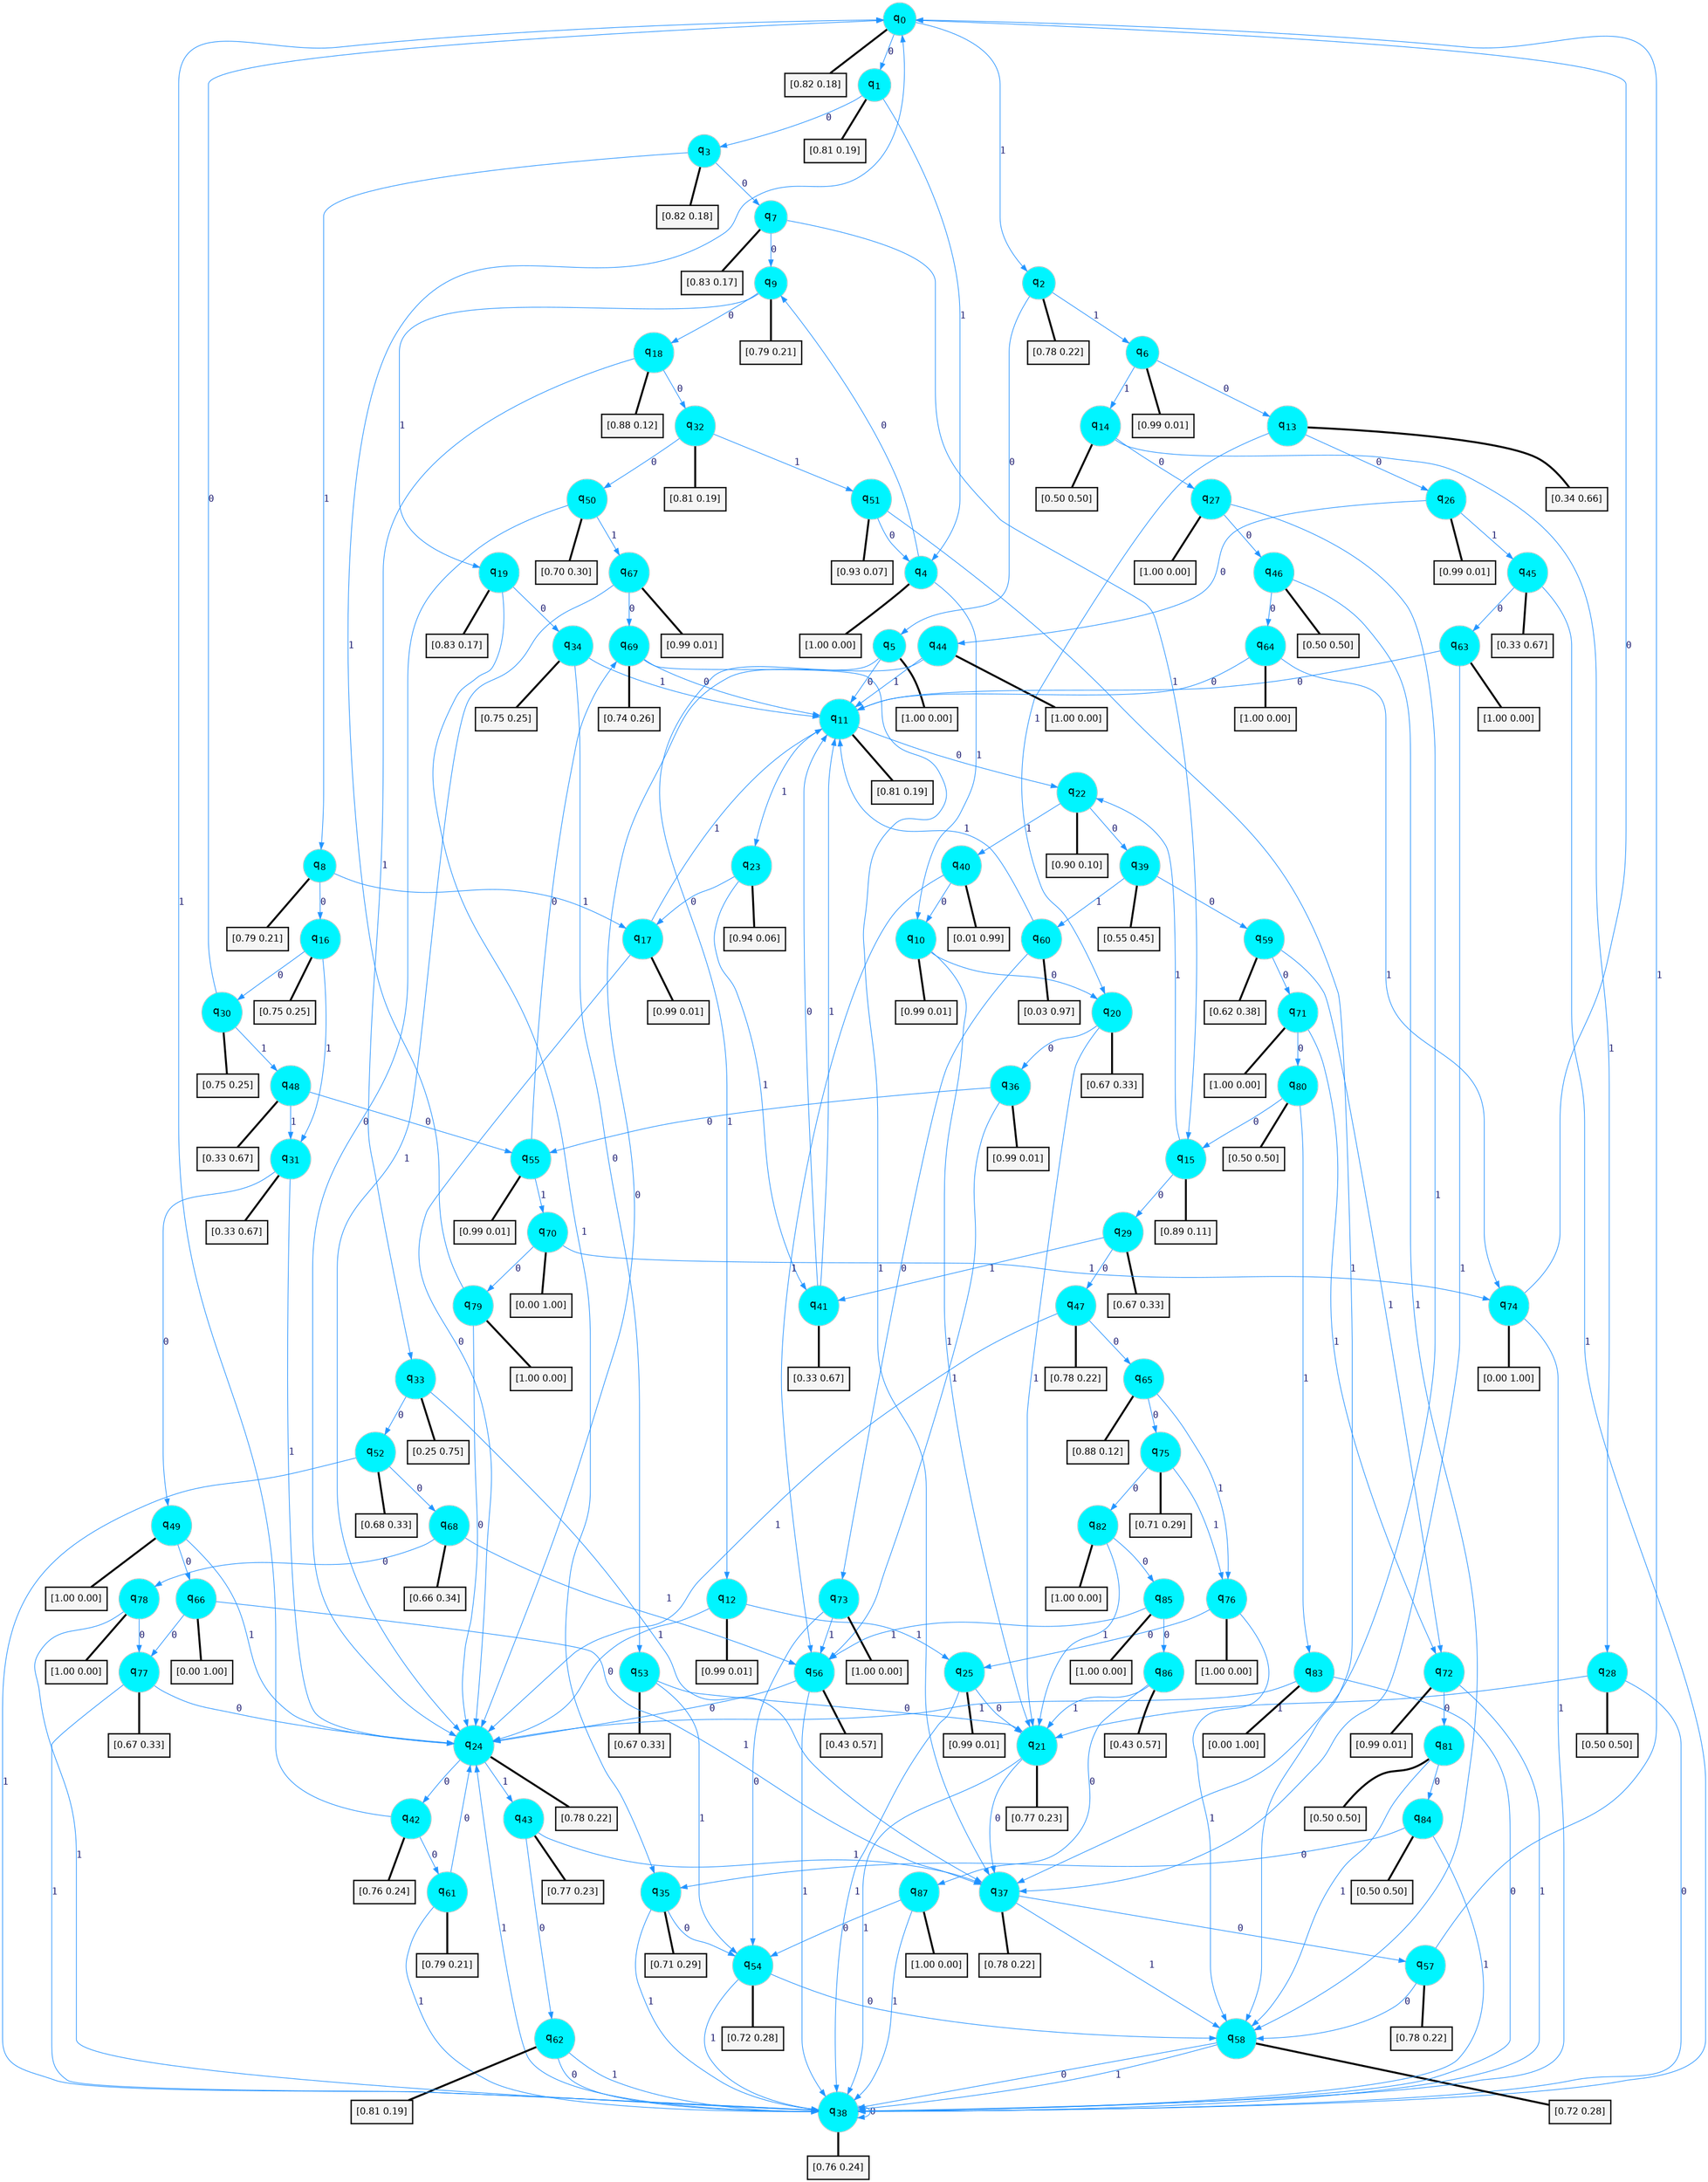 digraph G {
graph [
bgcolor=transparent, dpi=300, rankdir=TD, size="40,25"];
node [
color=gray, fillcolor=turquoise1, fontcolor=black, fontname=Helvetica, fontsize=16, fontweight=bold, shape=circle, style=filled];
edge [
arrowsize=1, color=dodgerblue1, fontcolor=midnightblue, fontname=courier, fontweight=bold, penwidth=1, style=solid, weight=20];
0[label=<q<SUB>0</SUB>>];
1[label=<q<SUB>1</SUB>>];
2[label=<q<SUB>2</SUB>>];
3[label=<q<SUB>3</SUB>>];
4[label=<q<SUB>4</SUB>>];
5[label=<q<SUB>5</SUB>>];
6[label=<q<SUB>6</SUB>>];
7[label=<q<SUB>7</SUB>>];
8[label=<q<SUB>8</SUB>>];
9[label=<q<SUB>9</SUB>>];
10[label=<q<SUB>10</SUB>>];
11[label=<q<SUB>11</SUB>>];
12[label=<q<SUB>12</SUB>>];
13[label=<q<SUB>13</SUB>>];
14[label=<q<SUB>14</SUB>>];
15[label=<q<SUB>15</SUB>>];
16[label=<q<SUB>16</SUB>>];
17[label=<q<SUB>17</SUB>>];
18[label=<q<SUB>18</SUB>>];
19[label=<q<SUB>19</SUB>>];
20[label=<q<SUB>20</SUB>>];
21[label=<q<SUB>21</SUB>>];
22[label=<q<SUB>22</SUB>>];
23[label=<q<SUB>23</SUB>>];
24[label=<q<SUB>24</SUB>>];
25[label=<q<SUB>25</SUB>>];
26[label=<q<SUB>26</SUB>>];
27[label=<q<SUB>27</SUB>>];
28[label=<q<SUB>28</SUB>>];
29[label=<q<SUB>29</SUB>>];
30[label=<q<SUB>30</SUB>>];
31[label=<q<SUB>31</SUB>>];
32[label=<q<SUB>32</SUB>>];
33[label=<q<SUB>33</SUB>>];
34[label=<q<SUB>34</SUB>>];
35[label=<q<SUB>35</SUB>>];
36[label=<q<SUB>36</SUB>>];
37[label=<q<SUB>37</SUB>>];
38[label=<q<SUB>38</SUB>>];
39[label=<q<SUB>39</SUB>>];
40[label=<q<SUB>40</SUB>>];
41[label=<q<SUB>41</SUB>>];
42[label=<q<SUB>42</SUB>>];
43[label=<q<SUB>43</SUB>>];
44[label=<q<SUB>44</SUB>>];
45[label=<q<SUB>45</SUB>>];
46[label=<q<SUB>46</SUB>>];
47[label=<q<SUB>47</SUB>>];
48[label=<q<SUB>48</SUB>>];
49[label=<q<SUB>49</SUB>>];
50[label=<q<SUB>50</SUB>>];
51[label=<q<SUB>51</SUB>>];
52[label=<q<SUB>52</SUB>>];
53[label=<q<SUB>53</SUB>>];
54[label=<q<SUB>54</SUB>>];
55[label=<q<SUB>55</SUB>>];
56[label=<q<SUB>56</SUB>>];
57[label=<q<SUB>57</SUB>>];
58[label=<q<SUB>58</SUB>>];
59[label=<q<SUB>59</SUB>>];
60[label=<q<SUB>60</SUB>>];
61[label=<q<SUB>61</SUB>>];
62[label=<q<SUB>62</SUB>>];
63[label=<q<SUB>63</SUB>>];
64[label=<q<SUB>64</SUB>>];
65[label=<q<SUB>65</SUB>>];
66[label=<q<SUB>66</SUB>>];
67[label=<q<SUB>67</SUB>>];
68[label=<q<SUB>68</SUB>>];
69[label=<q<SUB>69</SUB>>];
70[label=<q<SUB>70</SUB>>];
71[label=<q<SUB>71</SUB>>];
72[label=<q<SUB>72</SUB>>];
73[label=<q<SUB>73</SUB>>];
74[label=<q<SUB>74</SUB>>];
75[label=<q<SUB>75</SUB>>];
76[label=<q<SUB>76</SUB>>];
77[label=<q<SUB>77</SUB>>];
78[label=<q<SUB>78</SUB>>];
79[label=<q<SUB>79</SUB>>];
80[label=<q<SUB>80</SUB>>];
81[label=<q<SUB>81</SUB>>];
82[label=<q<SUB>82</SUB>>];
83[label=<q<SUB>83</SUB>>];
84[label=<q<SUB>84</SUB>>];
85[label=<q<SUB>85</SUB>>];
86[label=<q<SUB>86</SUB>>];
87[label=<q<SUB>87</SUB>>];
88[label="[0.82 0.18]", shape=box,fontcolor=black, fontname=Helvetica, fontsize=14, penwidth=2, fillcolor=whitesmoke,color=black];
89[label="[0.81 0.19]", shape=box,fontcolor=black, fontname=Helvetica, fontsize=14, penwidth=2, fillcolor=whitesmoke,color=black];
90[label="[0.78 0.22]", shape=box,fontcolor=black, fontname=Helvetica, fontsize=14, penwidth=2, fillcolor=whitesmoke,color=black];
91[label="[0.82 0.18]", shape=box,fontcolor=black, fontname=Helvetica, fontsize=14, penwidth=2, fillcolor=whitesmoke,color=black];
92[label="[1.00 0.00]", shape=box,fontcolor=black, fontname=Helvetica, fontsize=14, penwidth=2, fillcolor=whitesmoke,color=black];
93[label="[1.00 0.00]", shape=box,fontcolor=black, fontname=Helvetica, fontsize=14, penwidth=2, fillcolor=whitesmoke,color=black];
94[label="[0.99 0.01]", shape=box,fontcolor=black, fontname=Helvetica, fontsize=14, penwidth=2, fillcolor=whitesmoke,color=black];
95[label="[0.83 0.17]", shape=box,fontcolor=black, fontname=Helvetica, fontsize=14, penwidth=2, fillcolor=whitesmoke,color=black];
96[label="[0.79 0.21]", shape=box,fontcolor=black, fontname=Helvetica, fontsize=14, penwidth=2, fillcolor=whitesmoke,color=black];
97[label="[0.79 0.21]", shape=box,fontcolor=black, fontname=Helvetica, fontsize=14, penwidth=2, fillcolor=whitesmoke,color=black];
98[label="[0.99 0.01]", shape=box,fontcolor=black, fontname=Helvetica, fontsize=14, penwidth=2, fillcolor=whitesmoke,color=black];
99[label="[0.81 0.19]", shape=box,fontcolor=black, fontname=Helvetica, fontsize=14, penwidth=2, fillcolor=whitesmoke,color=black];
100[label="[0.99 0.01]", shape=box,fontcolor=black, fontname=Helvetica, fontsize=14, penwidth=2, fillcolor=whitesmoke,color=black];
101[label="[0.34 0.66]", shape=box,fontcolor=black, fontname=Helvetica, fontsize=14, penwidth=2, fillcolor=whitesmoke,color=black];
102[label="[0.50 0.50]", shape=box,fontcolor=black, fontname=Helvetica, fontsize=14, penwidth=2, fillcolor=whitesmoke,color=black];
103[label="[0.89 0.11]", shape=box,fontcolor=black, fontname=Helvetica, fontsize=14, penwidth=2, fillcolor=whitesmoke,color=black];
104[label="[0.75 0.25]", shape=box,fontcolor=black, fontname=Helvetica, fontsize=14, penwidth=2, fillcolor=whitesmoke,color=black];
105[label="[0.99 0.01]", shape=box,fontcolor=black, fontname=Helvetica, fontsize=14, penwidth=2, fillcolor=whitesmoke,color=black];
106[label="[0.88 0.12]", shape=box,fontcolor=black, fontname=Helvetica, fontsize=14, penwidth=2, fillcolor=whitesmoke,color=black];
107[label="[0.83 0.17]", shape=box,fontcolor=black, fontname=Helvetica, fontsize=14, penwidth=2, fillcolor=whitesmoke,color=black];
108[label="[0.67 0.33]", shape=box,fontcolor=black, fontname=Helvetica, fontsize=14, penwidth=2, fillcolor=whitesmoke,color=black];
109[label="[0.77 0.23]", shape=box,fontcolor=black, fontname=Helvetica, fontsize=14, penwidth=2, fillcolor=whitesmoke,color=black];
110[label="[0.90 0.10]", shape=box,fontcolor=black, fontname=Helvetica, fontsize=14, penwidth=2, fillcolor=whitesmoke,color=black];
111[label="[0.94 0.06]", shape=box,fontcolor=black, fontname=Helvetica, fontsize=14, penwidth=2, fillcolor=whitesmoke,color=black];
112[label="[0.78 0.22]", shape=box,fontcolor=black, fontname=Helvetica, fontsize=14, penwidth=2, fillcolor=whitesmoke,color=black];
113[label="[0.99 0.01]", shape=box,fontcolor=black, fontname=Helvetica, fontsize=14, penwidth=2, fillcolor=whitesmoke,color=black];
114[label="[0.99 0.01]", shape=box,fontcolor=black, fontname=Helvetica, fontsize=14, penwidth=2, fillcolor=whitesmoke,color=black];
115[label="[1.00 0.00]", shape=box,fontcolor=black, fontname=Helvetica, fontsize=14, penwidth=2, fillcolor=whitesmoke,color=black];
116[label="[0.50 0.50]", shape=box,fontcolor=black, fontname=Helvetica, fontsize=14, penwidth=2, fillcolor=whitesmoke,color=black];
117[label="[0.67 0.33]", shape=box,fontcolor=black, fontname=Helvetica, fontsize=14, penwidth=2, fillcolor=whitesmoke,color=black];
118[label="[0.75 0.25]", shape=box,fontcolor=black, fontname=Helvetica, fontsize=14, penwidth=2, fillcolor=whitesmoke,color=black];
119[label="[0.33 0.67]", shape=box,fontcolor=black, fontname=Helvetica, fontsize=14, penwidth=2, fillcolor=whitesmoke,color=black];
120[label="[0.81 0.19]", shape=box,fontcolor=black, fontname=Helvetica, fontsize=14, penwidth=2, fillcolor=whitesmoke,color=black];
121[label="[0.25 0.75]", shape=box,fontcolor=black, fontname=Helvetica, fontsize=14, penwidth=2, fillcolor=whitesmoke,color=black];
122[label="[0.75 0.25]", shape=box,fontcolor=black, fontname=Helvetica, fontsize=14, penwidth=2, fillcolor=whitesmoke,color=black];
123[label="[0.71 0.29]", shape=box,fontcolor=black, fontname=Helvetica, fontsize=14, penwidth=2, fillcolor=whitesmoke,color=black];
124[label="[0.99 0.01]", shape=box,fontcolor=black, fontname=Helvetica, fontsize=14, penwidth=2, fillcolor=whitesmoke,color=black];
125[label="[0.78 0.22]", shape=box,fontcolor=black, fontname=Helvetica, fontsize=14, penwidth=2, fillcolor=whitesmoke,color=black];
126[label="[0.76 0.24]", shape=box,fontcolor=black, fontname=Helvetica, fontsize=14, penwidth=2, fillcolor=whitesmoke,color=black];
127[label="[0.55 0.45]", shape=box,fontcolor=black, fontname=Helvetica, fontsize=14, penwidth=2, fillcolor=whitesmoke,color=black];
128[label="[0.01 0.99]", shape=box,fontcolor=black, fontname=Helvetica, fontsize=14, penwidth=2, fillcolor=whitesmoke,color=black];
129[label="[0.33 0.67]", shape=box,fontcolor=black, fontname=Helvetica, fontsize=14, penwidth=2, fillcolor=whitesmoke,color=black];
130[label="[0.76 0.24]", shape=box,fontcolor=black, fontname=Helvetica, fontsize=14, penwidth=2, fillcolor=whitesmoke,color=black];
131[label="[0.77 0.23]", shape=box,fontcolor=black, fontname=Helvetica, fontsize=14, penwidth=2, fillcolor=whitesmoke,color=black];
132[label="[1.00 0.00]", shape=box,fontcolor=black, fontname=Helvetica, fontsize=14, penwidth=2, fillcolor=whitesmoke,color=black];
133[label="[0.33 0.67]", shape=box,fontcolor=black, fontname=Helvetica, fontsize=14, penwidth=2, fillcolor=whitesmoke,color=black];
134[label="[0.50 0.50]", shape=box,fontcolor=black, fontname=Helvetica, fontsize=14, penwidth=2, fillcolor=whitesmoke,color=black];
135[label="[0.78 0.22]", shape=box,fontcolor=black, fontname=Helvetica, fontsize=14, penwidth=2, fillcolor=whitesmoke,color=black];
136[label="[0.33 0.67]", shape=box,fontcolor=black, fontname=Helvetica, fontsize=14, penwidth=2, fillcolor=whitesmoke,color=black];
137[label="[1.00 0.00]", shape=box,fontcolor=black, fontname=Helvetica, fontsize=14, penwidth=2, fillcolor=whitesmoke,color=black];
138[label="[0.70 0.30]", shape=box,fontcolor=black, fontname=Helvetica, fontsize=14, penwidth=2, fillcolor=whitesmoke,color=black];
139[label="[0.93 0.07]", shape=box,fontcolor=black, fontname=Helvetica, fontsize=14, penwidth=2, fillcolor=whitesmoke,color=black];
140[label="[0.68 0.33]", shape=box,fontcolor=black, fontname=Helvetica, fontsize=14, penwidth=2, fillcolor=whitesmoke,color=black];
141[label="[0.67 0.33]", shape=box,fontcolor=black, fontname=Helvetica, fontsize=14, penwidth=2, fillcolor=whitesmoke,color=black];
142[label="[0.72 0.28]", shape=box,fontcolor=black, fontname=Helvetica, fontsize=14, penwidth=2, fillcolor=whitesmoke,color=black];
143[label="[0.99 0.01]", shape=box,fontcolor=black, fontname=Helvetica, fontsize=14, penwidth=2, fillcolor=whitesmoke,color=black];
144[label="[0.43 0.57]", shape=box,fontcolor=black, fontname=Helvetica, fontsize=14, penwidth=2, fillcolor=whitesmoke,color=black];
145[label="[0.78 0.22]", shape=box,fontcolor=black, fontname=Helvetica, fontsize=14, penwidth=2, fillcolor=whitesmoke,color=black];
146[label="[0.72 0.28]", shape=box,fontcolor=black, fontname=Helvetica, fontsize=14, penwidth=2, fillcolor=whitesmoke,color=black];
147[label="[0.62 0.38]", shape=box,fontcolor=black, fontname=Helvetica, fontsize=14, penwidth=2, fillcolor=whitesmoke,color=black];
148[label="[0.03 0.97]", shape=box,fontcolor=black, fontname=Helvetica, fontsize=14, penwidth=2, fillcolor=whitesmoke,color=black];
149[label="[0.79 0.21]", shape=box,fontcolor=black, fontname=Helvetica, fontsize=14, penwidth=2, fillcolor=whitesmoke,color=black];
150[label="[0.81 0.19]", shape=box,fontcolor=black, fontname=Helvetica, fontsize=14, penwidth=2, fillcolor=whitesmoke,color=black];
151[label="[1.00 0.00]", shape=box,fontcolor=black, fontname=Helvetica, fontsize=14, penwidth=2, fillcolor=whitesmoke,color=black];
152[label="[1.00 0.00]", shape=box,fontcolor=black, fontname=Helvetica, fontsize=14, penwidth=2, fillcolor=whitesmoke,color=black];
153[label="[0.88 0.12]", shape=box,fontcolor=black, fontname=Helvetica, fontsize=14, penwidth=2, fillcolor=whitesmoke,color=black];
154[label="[0.00 1.00]", shape=box,fontcolor=black, fontname=Helvetica, fontsize=14, penwidth=2, fillcolor=whitesmoke,color=black];
155[label="[0.99 0.01]", shape=box,fontcolor=black, fontname=Helvetica, fontsize=14, penwidth=2, fillcolor=whitesmoke,color=black];
156[label="[0.66 0.34]", shape=box,fontcolor=black, fontname=Helvetica, fontsize=14, penwidth=2, fillcolor=whitesmoke,color=black];
157[label="[0.74 0.26]", shape=box,fontcolor=black, fontname=Helvetica, fontsize=14, penwidth=2, fillcolor=whitesmoke,color=black];
158[label="[0.00 1.00]", shape=box,fontcolor=black, fontname=Helvetica, fontsize=14, penwidth=2, fillcolor=whitesmoke,color=black];
159[label="[1.00 0.00]", shape=box,fontcolor=black, fontname=Helvetica, fontsize=14, penwidth=2, fillcolor=whitesmoke,color=black];
160[label="[0.99 0.01]", shape=box,fontcolor=black, fontname=Helvetica, fontsize=14, penwidth=2, fillcolor=whitesmoke,color=black];
161[label="[1.00 0.00]", shape=box,fontcolor=black, fontname=Helvetica, fontsize=14, penwidth=2, fillcolor=whitesmoke,color=black];
162[label="[0.00 1.00]", shape=box,fontcolor=black, fontname=Helvetica, fontsize=14, penwidth=2, fillcolor=whitesmoke,color=black];
163[label="[0.71 0.29]", shape=box,fontcolor=black, fontname=Helvetica, fontsize=14, penwidth=2, fillcolor=whitesmoke,color=black];
164[label="[1.00 0.00]", shape=box,fontcolor=black, fontname=Helvetica, fontsize=14, penwidth=2, fillcolor=whitesmoke,color=black];
165[label="[0.67 0.33]", shape=box,fontcolor=black, fontname=Helvetica, fontsize=14, penwidth=2, fillcolor=whitesmoke,color=black];
166[label="[1.00 0.00]", shape=box,fontcolor=black, fontname=Helvetica, fontsize=14, penwidth=2, fillcolor=whitesmoke,color=black];
167[label="[1.00 0.00]", shape=box,fontcolor=black, fontname=Helvetica, fontsize=14, penwidth=2, fillcolor=whitesmoke,color=black];
168[label="[0.50 0.50]", shape=box,fontcolor=black, fontname=Helvetica, fontsize=14, penwidth=2, fillcolor=whitesmoke,color=black];
169[label="[0.50 0.50]", shape=box,fontcolor=black, fontname=Helvetica, fontsize=14, penwidth=2, fillcolor=whitesmoke,color=black];
170[label="[1.00 0.00]", shape=box,fontcolor=black, fontname=Helvetica, fontsize=14, penwidth=2, fillcolor=whitesmoke,color=black];
171[label="[0.00 1.00]", shape=box,fontcolor=black, fontname=Helvetica, fontsize=14, penwidth=2, fillcolor=whitesmoke,color=black];
172[label="[0.50 0.50]", shape=box,fontcolor=black, fontname=Helvetica, fontsize=14, penwidth=2, fillcolor=whitesmoke,color=black];
173[label="[1.00 0.00]", shape=box,fontcolor=black, fontname=Helvetica, fontsize=14, penwidth=2, fillcolor=whitesmoke,color=black];
174[label="[0.43 0.57]", shape=box,fontcolor=black, fontname=Helvetica, fontsize=14, penwidth=2, fillcolor=whitesmoke,color=black];
175[label="[1.00 0.00]", shape=box,fontcolor=black, fontname=Helvetica, fontsize=14, penwidth=2, fillcolor=whitesmoke,color=black];
0->1 [label=0];
0->2 [label=1];
0->88 [arrowhead=none, penwidth=3,color=black];
1->3 [label=0];
1->4 [label=1];
1->89 [arrowhead=none, penwidth=3,color=black];
2->5 [label=0];
2->6 [label=1];
2->90 [arrowhead=none, penwidth=3,color=black];
3->7 [label=0];
3->8 [label=1];
3->91 [arrowhead=none, penwidth=3,color=black];
4->9 [label=0];
4->10 [label=1];
4->92 [arrowhead=none, penwidth=3,color=black];
5->11 [label=0];
5->12 [label=1];
5->93 [arrowhead=none, penwidth=3,color=black];
6->13 [label=0];
6->14 [label=1];
6->94 [arrowhead=none, penwidth=3,color=black];
7->9 [label=0];
7->15 [label=1];
7->95 [arrowhead=none, penwidth=3,color=black];
8->16 [label=0];
8->17 [label=1];
8->96 [arrowhead=none, penwidth=3,color=black];
9->18 [label=0];
9->19 [label=1];
9->97 [arrowhead=none, penwidth=3,color=black];
10->20 [label=0];
10->21 [label=1];
10->98 [arrowhead=none, penwidth=3,color=black];
11->22 [label=0];
11->23 [label=1];
11->99 [arrowhead=none, penwidth=3,color=black];
12->24 [label=0];
12->25 [label=1];
12->100 [arrowhead=none, penwidth=3,color=black];
13->26 [label=0];
13->20 [label=1];
13->101 [arrowhead=none, penwidth=3,color=black];
14->27 [label=0];
14->28 [label=1];
14->102 [arrowhead=none, penwidth=3,color=black];
15->29 [label=0];
15->22 [label=1];
15->103 [arrowhead=none, penwidth=3,color=black];
16->30 [label=0];
16->31 [label=1];
16->104 [arrowhead=none, penwidth=3,color=black];
17->24 [label=0];
17->11 [label=1];
17->105 [arrowhead=none, penwidth=3,color=black];
18->32 [label=0];
18->33 [label=1];
18->106 [arrowhead=none, penwidth=3,color=black];
19->34 [label=0];
19->35 [label=1];
19->107 [arrowhead=none, penwidth=3,color=black];
20->36 [label=0];
20->21 [label=1];
20->108 [arrowhead=none, penwidth=3,color=black];
21->37 [label=0];
21->38 [label=1];
21->109 [arrowhead=none, penwidth=3,color=black];
22->39 [label=0];
22->40 [label=1];
22->110 [arrowhead=none, penwidth=3,color=black];
23->17 [label=0];
23->41 [label=1];
23->111 [arrowhead=none, penwidth=3,color=black];
24->42 [label=0];
24->43 [label=1];
24->112 [arrowhead=none, penwidth=3,color=black];
25->21 [label=0];
25->38 [label=1];
25->113 [arrowhead=none, penwidth=3,color=black];
26->44 [label=0];
26->45 [label=1];
26->114 [arrowhead=none, penwidth=3,color=black];
27->46 [label=0];
27->37 [label=1];
27->115 [arrowhead=none, penwidth=3,color=black];
28->38 [label=0];
28->21 [label=1];
28->116 [arrowhead=none, penwidth=3,color=black];
29->47 [label=0];
29->41 [label=1];
29->117 [arrowhead=none, penwidth=3,color=black];
30->0 [label=0];
30->48 [label=1];
30->118 [arrowhead=none, penwidth=3,color=black];
31->49 [label=0];
31->24 [label=1];
31->119 [arrowhead=none, penwidth=3,color=black];
32->50 [label=0];
32->51 [label=1];
32->120 [arrowhead=none, penwidth=3,color=black];
33->52 [label=0];
33->37 [label=1];
33->121 [arrowhead=none, penwidth=3,color=black];
34->53 [label=0];
34->11 [label=1];
34->122 [arrowhead=none, penwidth=3,color=black];
35->54 [label=0];
35->38 [label=1];
35->123 [arrowhead=none, penwidth=3,color=black];
36->55 [label=0];
36->56 [label=1];
36->124 [arrowhead=none, penwidth=3,color=black];
37->57 [label=0];
37->58 [label=1];
37->125 [arrowhead=none, penwidth=3,color=black];
38->38 [label=0];
38->24 [label=1];
38->126 [arrowhead=none, penwidth=3,color=black];
39->59 [label=0];
39->60 [label=1];
39->127 [arrowhead=none, penwidth=3,color=black];
40->10 [label=0];
40->56 [label=1];
40->128 [arrowhead=none, penwidth=3,color=black];
41->11 [label=0];
41->11 [label=1];
41->129 [arrowhead=none, penwidth=3,color=black];
42->61 [label=0];
42->0 [label=1];
42->130 [arrowhead=none, penwidth=3,color=black];
43->62 [label=0];
43->37 [label=1];
43->131 [arrowhead=none, penwidth=3,color=black];
44->24 [label=0];
44->11 [label=1];
44->132 [arrowhead=none, penwidth=3,color=black];
45->63 [label=0];
45->38 [label=1];
45->133 [arrowhead=none, penwidth=3,color=black];
46->64 [label=0];
46->58 [label=1];
46->134 [arrowhead=none, penwidth=3,color=black];
47->65 [label=0];
47->24 [label=1];
47->135 [arrowhead=none, penwidth=3,color=black];
48->55 [label=0];
48->31 [label=1];
48->136 [arrowhead=none, penwidth=3,color=black];
49->66 [label=0];
49->24 [label=1];
49->137 [arrowhead=none, penwidth=3,color=black];
50->24 [label=0];
50->67 [label=1];
50->138 [arrowhead=none, penwidth=3,color=black];
51->4 [label=0];
51->58 [label=1];
51->139 [arrowhead=none, penwidth=3,color=black];
52->68 [label=0];
52->38 [label=1];
52->140 [arrowhead=none, penwidth=3,color=black];
53->21 [label=0];
53->54 [label=1];
53->141 [arrowhead=none, penwidth=3,color=black];
54->58 [label=0];
54->38 [label=1];
54->142 [arrowhead=none, penwidth=3,color=black];
55->69 [label=0];
55->70 [label=1];
55->143 [arrowhead=none, penwidth=3,color=black];
56->24 [label=0];
56->38 [label=1];
56->144 [arrowhead=none, penwidth=3,color=black];
57->58 [label=0];
57->0 [label=1];
57->145 [arrowhead=none, penwidth=3,color=black];
58->38 [label=0];
58->38 [label=1];
58->146 [arrowhead=none, penwidth=3,color=black];
59->71 [label=0];
59->72 [label=1];
59->147 [arrowhead=none, penwidth=3,color=black];
60->73 [label=0];
60->11 [label=1];
60->148 [arrowhead=none, penwidth=3,color=black];
61->24 [label=0];
61->38 [label=1];
61->149 [arrowhead=none, penwidth=3,color=black];
62->38 [label=0];
62->38 [label=1];
62->150 [arrowhead=none, penwidth=3,color=black];
63->11 [label=0];
63->37 [label=1];
63->151 [arrowhead=none, penwidth=3,color=black];
64->11 [label=0];
64->74 [label=1];
64->152 [arrowhead=none, penwidth=3,color=black];
65->75 [label=0];
65->76 [label=1];
65->153 [arrowhead=none, penwidth=3,color=black];
66->77 [label=0];
66->37 [label=1];
66->154 [arrowhead=none, penwidth=3,color=black];
67->69 [label=0];
67->24 [label=1];
67->155 [arrowhead=none, penwidth=3,color=black];
68->78 [label=0];
68->56 [label=1];
68->156 [arrowhead=none, penwidth=3,color=black];
69->11 [label=0];
69->37 [label=1];
69->157 [arrowhead=none, penwidth=3,color=black];
70->79 [label=0];
70->74 [label=1];
70->158 [arrowhead=none, penwidth=3,color=black];
71->80 [label=0];
71->72 [label=1];
71->159 [arrowhead=none, penwidth=3,color=black];
72->81 [label=0];
72->38 [label=1];
72->160 [arrowhead=none, penwidth=3,color=black];
73->54 [label=0];
73->56 [label=1];
73->161 [arrowhead=none, penwidth=3,color=black];
74->0 [label=0];
74->38 [label=1];
74->162 [arrowhead=none, penwidth=3,color=black];
75->82 [label=0];
75->76 [label=1];
75->163 [arrowhead=none, penwidth=3,color=black];
76->25 [label=0];
76->58 [label=1];
76->164 [arrowhead=none, penwidth=3,color=black];
77->24 [label=0];
77->38 [label=1];
77->165 [arrowhead=none, penwidth=3,color=black];
78->77 [label=0];
78->38 [label=1];
78->166 [arrowhead=none, penwidth=3,color=black];
79->24 [label=0];
79->0 [label=1];
79->167 [arrowhead=none, penwidth=3,color=black];
80->15 [label=0];
80->83 [label=1];
80->168 [arrowhead=none, penwidth=3,color=black];
81->84 [label=0];
81->58 [label=1];
81->169 [arrowhead=none, penwidth=3,color=black];
82->85 [label=0];
82->21 [label=1];
82->170 [arrowhead=none, penwidth=3,color=black];
83->38 [label=0];
83->24 [label=1];
83->171 [arrowhead=none, penwidth=3,color=black];
84->35 [label=0];
84->38 [label=1];
84->172 [arrowhead=none, penwidth=3,color=black];
85->86 [label=0];
85->56 [label=1];
85->173 [arrowhead=none, penwidth=3,color=black];
86->87 [label=0];
86->21 [label=1];
86->174 [arrowhead=none, penwidth=3,color=black];
87->54 [label=0];
87->38 [label=1];
87->175 [arrowhead=none, penwidth=3,color=black];
}
